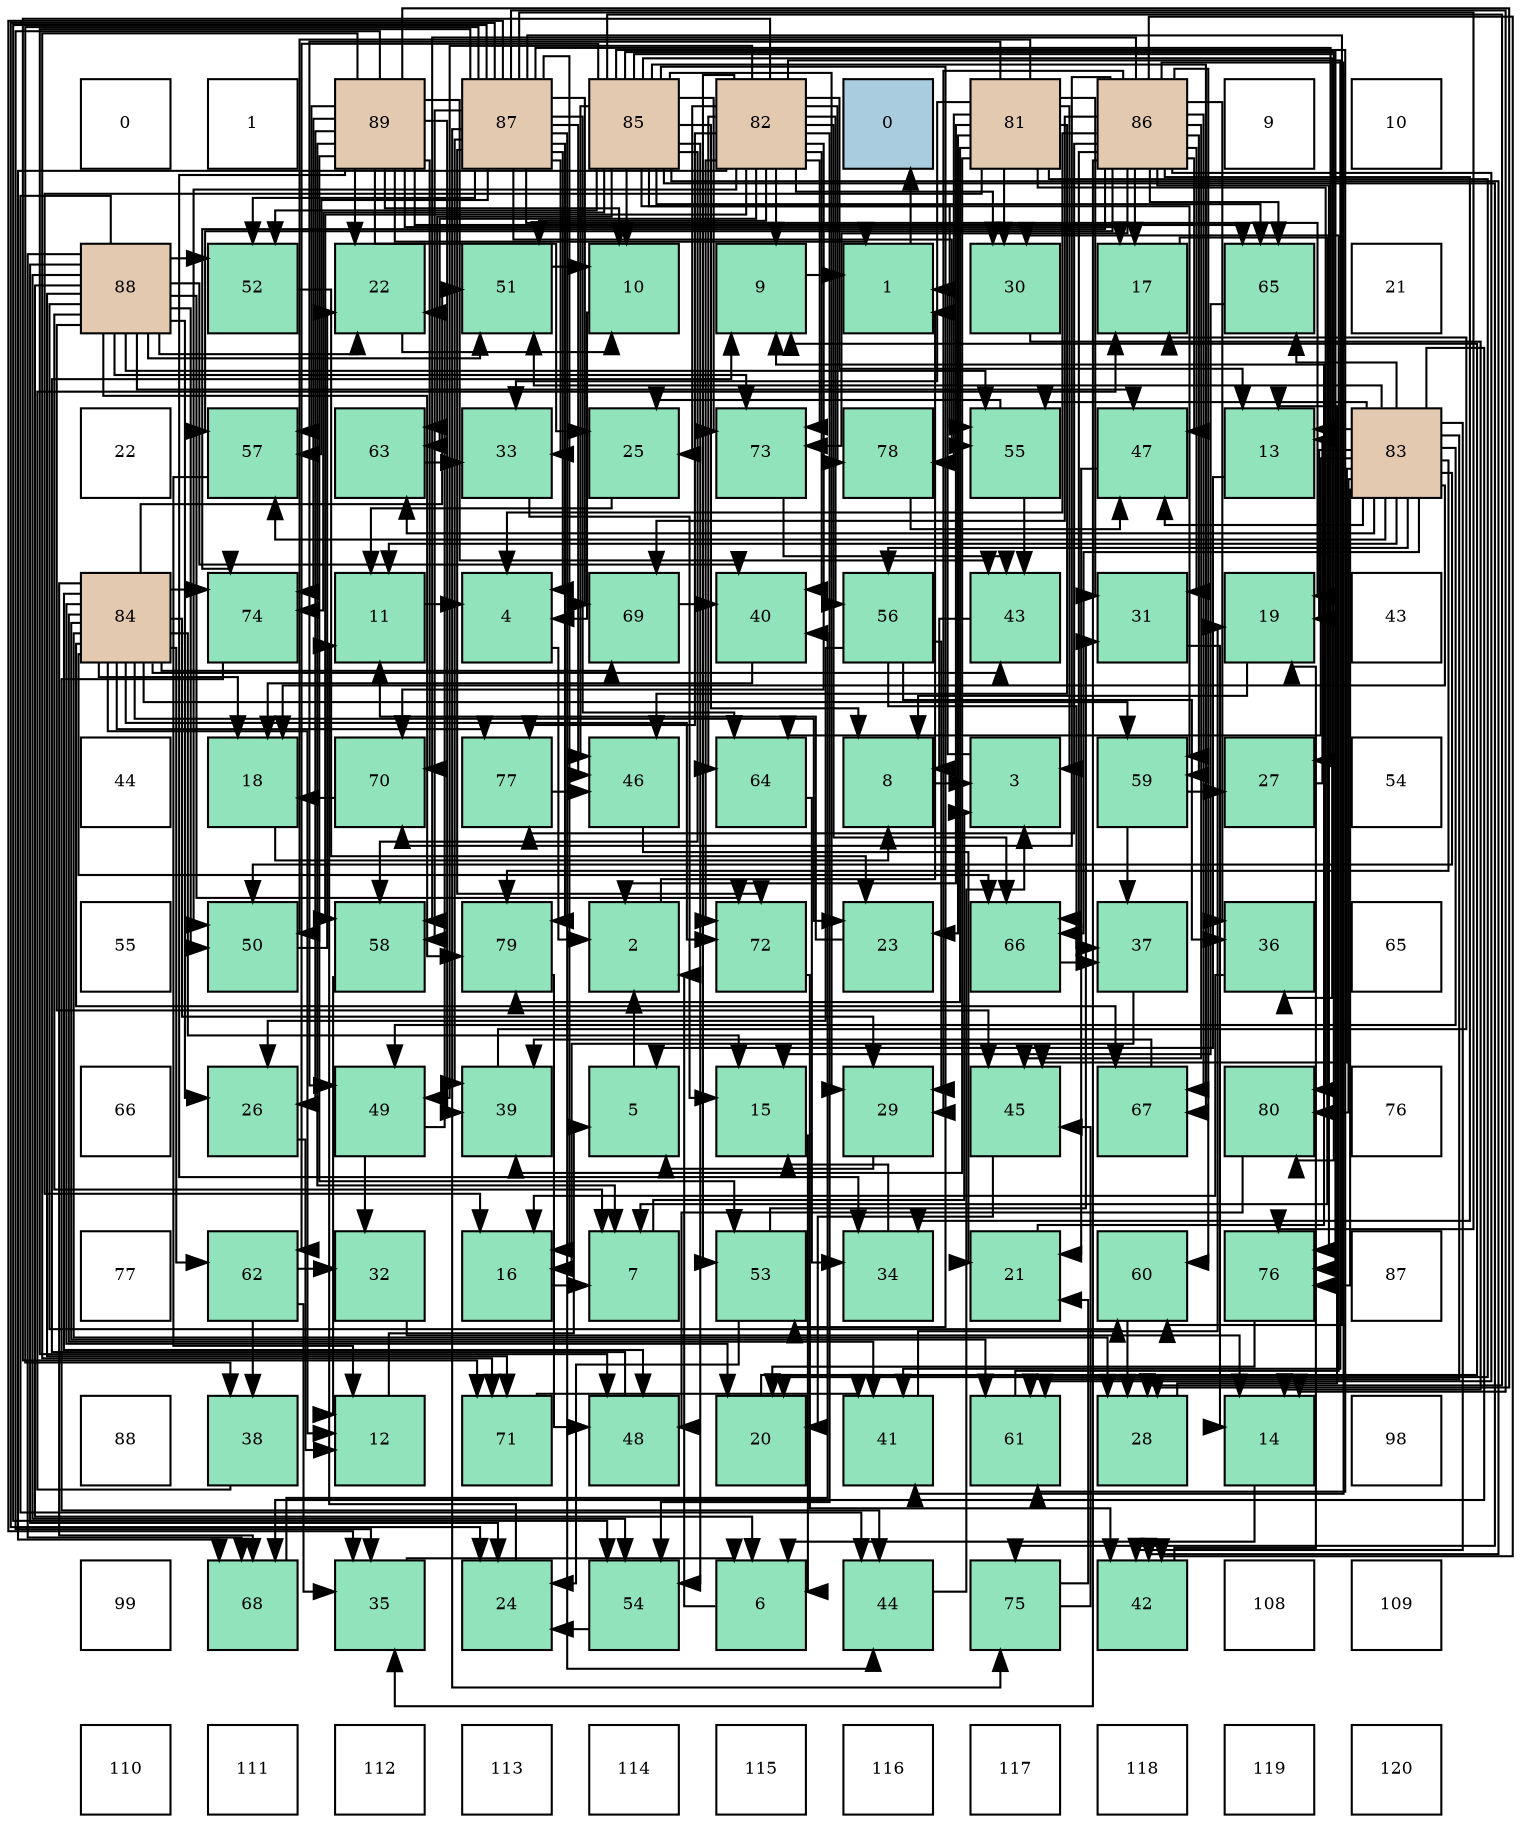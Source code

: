 digraph layout{
 rankdir=TB;
 splines=ortho;
 node [style=filled shape=square fixedsize=true width=0.6];
0[label="0", fontsize=8, fillcolor="#ffffff"];
1[label="1", fontsize=8, fillcolor="#ffffff"];
2[label="89", fontsize=8, fillcolor="#e3c9af"];
3[label="87", fontsize=8, fillcolor="#e3c9af"];
4[label="85", fontsize=8, fillcolor="#e3c9af"];
5[label="82", fontsize=8, fillcolor="#e3c9af"];
6[label="0", fontsize=8, fillcolor="#a9ccde"];
7[label="81", fontsize=8, fillcolor="#e3c9af"];
8[label="86", fontsize=8, fillcolor="#e3c9af"];
9[label="9", fontsize=8, fillcolor="#ffffff"];
10[label="10", fontsize=8, fillcolor="#ffffff"];
11[label="88", fontsize=8, fillcolor="#e3c9af"];
12[label="52", fontsize=8, fillcolor="#91e3bb"];
13[label="22", fontsize=8, fillcolor="#91e3bb"];
14[label="51", fontsize=8, fillcolor="#91e3bb"];
15[label="10", fontsize=8, fillcolor="#91e3bb"];
16[label="9", fontsize=8, fillcolor="#91e3bb"];
17[label="1", fontsize=8, fillcolor="#91e3bb"];
18[label="30", fontsize=8, fillcolor="#91e3bb"];
19[label="17", fontsize=8, fillcolor="#91e3bb"];
20[label="65", fontsize=8, fillcolor="#91e3bb"];
21[label="21", fontsize=8, fillcolor="#ffffff"];
22[label="22", fontsize=8, fillcolor="#ffffff"];
23[label="57", fontsize=8, fillcolor="#91e3bb"];
24[label="63", fontsize=8, fillcolor="#91e3bb"];
25[label="33", fontsize=8, fillcolor="#91e3bb"];
26[label="25", fontsize=8, fillcolor="#91e3bb"];
27[label="73", fontsize=8, fillcolor="#91e3bb"];
28[label="78", fontsize=8, fillcolor="#91e3bb"];
29[label="55", fontsize=8, fillcolor="#91e3bb"];
30[label="47", fontsize=8, fillcolor="#91e3bb"];
31[label="13", fontsize=8, fillcolor="#91e3bb"];
32[label="83", fontsize=8, fillcolor="#e3c9af"];
33[label="84", fontsize=8, fillcolor="#e3c9af"];
34[label="74", fontsize=8, fillcolor="#91e3bb"];
35[label="11", fontsize=8, fillcolor="#91e3bb"];
36[label="4", fontsize=8, fillcolor="#91e3bb"];
37[label="69", fontsize=8, fillcolor="#91e3bb"];
38[label="40", fontsize=8, fillcolor="#91e3bb"];
39[label="56", fontsize=8, fillcolor="#91e3bb"];
40[label="43", fontsize=8, fillcolor="#91e3bb"];
41[label="31", fontsize=8, fillcolor="#91e3bb"];
42[label="19", fontsize=8, fillcolor="#91e3bb"];
43[label="43", fontsize=8, fillcolor="#ffffff"];
44[label="44", fontsize=8, fillcolor="#ffffff"];
45[label="18", fontsize=8, fillcolor="#91e3bb"];
46[label="70", fontsize=8, fillcolor="#91e3bb"];
47[label="77", fontsize=8, fillcolor="#91e3bb"];
48[label="46", fontsize=8, fillcolor="#91e3bb"];
49[label="64", fontsize=8, fillcolor="#91e3bb"];
50[label="8", fontsize=8, fillcolor="#91e3bb"];
51[label="3", fontsize=8, fillcolor="#91e3bb"];
52[label="59", fontsize=8, fillcolor="#91e3bb"];
53[label="27", fontsize=8, fillcolor="#91e3bb"];
54[label="54", fontsize=8, fillcolor="#ffffff"];
55[label="55", fontsize=8, fillcolor="#ffffff"];
56[label="50", fontsize=8, fillcolor="#91e3bb"];
57[label="58", fontsize=8, fillcolor="#91e3bb"];
58[label="79", fontsize=8, fillcolor="#91e3bb"];
59[label="2", fontsize=8, fillcolor="#91e3bb"];
60[label="72", fontsize=8, fillcolor="#91e3bb"];
61[label="23", fontsize=8, fillcolor="#91e3bb"];
62[label="66", fontsize=8, fillcolor="#91e3bb"];
63[label="37", fontsize=8, fillcolor="#91e3bb"];
64[label="36", fontsize=8, fillcolor="#91e3bb"];
65[label="65", fontsize=8, fillcolor="#ffffff"];
66[label="66", fontsize=8, fillcolor="#ffffff"];
67[label="26", fontsize=8, fillcolor="#91e3bb"];
68[label="49", fontsize=8, fillcolor="#91e3bb"];
69[label="39", fontsize=8, fillcolor="#91e3bb"];
70[label="5", fontsize=8, fillcolor="#91e3bb"];
71[label="15", fontsize=8, fillcolor="#91e3bb"];
72[label="29", fontsize=8, fillcolor="#91e3bb"];
73[label="45", fontsize=8, fillcolor="#91e3bb"];
74[label="67", fontsize=8, fillcolor="#91e3bb"];
75[label="80", fontsize=8, fillcolor="#91e3bb"];
76[label="76", fontsize=8, fillcolor="#ffffff"];
77[label="77", fontsize=8, fillcolor="#ffffff"];
78[label="62", fontsize=8, fillcolor="#91e3bb"];
79[label="32", fontsize=8, fillcolor="#91e3bb"];
80[label="16", fontsize=8, fillcolor="#91e3bb"];
81[label="7", fontsize=8, fillcolor="#91e3bb"];
82[label="53", fontsize=8, fillcolor="#91e3bb"];
83[label="34", fontsize=8, fillcolor="#91e3bb"];
84[label="21", fontsize=8, fillcolor="#91e3bb"];
85[label="60", fontsize=8, fillcolor="#91e3bb"];
86[label="76", fontsize=8, fillcolor="#91e3bb"];
87[label="87", fontsize=8, fillcolor="#ffffff"];
88[label="88", fontsize=8, fillcolor="#ffffff"];
89[label="38", fontsize=8, fillcolor="#91e3bb"];
90[label="12", fontsize=8, fillcolor="#91e3bb"];
91[label="71", fontsize=8, fillcolor="#91e3bb"];
92[label="48", fontsize=8, fillcolor="#91e3bb"];
93[label="20", fontsize=8, fillcolor="#91e3bb"];
94[label="41", fontsize=8, fillcolor="#91e3bb"];
95[label="61", fontsize=8, fillcolor="#91e3bb"];
96[label="28", fontsize=8, fillcolor="#91e3bb"];
97[label="14", fontsize=8, fillcolor="#91e3bb"];
98[label="98", fontsize=8, fillcolor="#ffffff"];
99[label="99", fontsize=8, fillcolor="#ffffff"];
100[label="68", fontsize=8, fillcolor="#91e3bb"];
101[label="35", fontsize=8, fillcolor="#91e3bb"];
102[label="24", fontsize=8, fillcolor="#91e3bb"];
103[label="54", fontsize=8, fillcolor="#91e3bb"];
104[label="6", fontsize=8, fillcolor="#91e3bb"];
105[label="44", fontsize=8, fillcolor="#91e3bb"];
106[label="75", fontsize=8, fillcolor="#91e3bb"];
107[label="42", fontsize=8, fillcolor="#91e3bb"];
108[label="108", fontsize=8, fillcolor="#ffffff"];
109[label="109", fontsize=8, fillcolor="#ffffff"];
110[label="110", fontsize=8, fillcolor="#ffffff"];
111[label="111", fontsize=8, fillcolor="#ffffff"];
112[label="112", fontsize=8, fillcolor="#ffffff"];
113[label="113", fontsize=8, fillcolor="#ffffff"];
114[label="114", fontsize=8, fillcolor="#ffffff"];
115[label="115", fontsize=8, fillcolor="#ffffff"];
116[label="116", fontsize=8, fillcolor="#ffffff"];
117[label="117", fontsize=8, fillcolor="#ffffff"];
118[label="118", fontsize=8, fillcolor="#ffffff"];
119[label="119", fontsize=8, fillcolor="#ffffff"];
120[label="120", fontsize=8, fillcolor="#ffffff"];
edge [constraint=false, style=vis];17 -> 6;
59 -> 17;
51 -> 17;
36 -> 59;
70 -> 59;
104 -> 59;
81 -> 51;
50 -> 51;
16 -> 17;
15 -> 36;
35 -> 36;
90 -> 70;
31 -> 70;
97 -> 104;
71 -> 104;
80 -> 81;
19 -> 81;
45 -> 50;
42 -> 50;
93 -> 16;
84 -> 16;
13 -> 15;
61 -> 35;
102 -> 35;
26 -> 35;
67 -> 90;
53 -> 31;
96 -> 31;
72 -> 70;
18 -> 97;
41 -> 97;
79 -> 97;
25 -> 71;
83 -> 71;
101 -> 104;
64 -> 80;
63 -> 80;
89 -> 19;
69 -> 19;
38 -> 45;
94 -> 42;
107 -> 42;
40 -> 50;
105 -> 51;
73 -> 93;
48 -> 84;
30 -> 84;
92 -> 16;
68 -> 13;
68 -> 79;
56 -> 13;
14 -> 15;
12 -> 61;
82 -> 102;
82 -> 41;
103 -> 102;
29 -> 26;
29 -> 40;
39 -> 67;
39 -> 72;
39 -> 64;
39 -> 63;
23 -> 90;
57 -> 90;
52 -> 53;
52 -> 63;
85 -> 96;
95 -> 18;
78 -> 79;
78 -> 101;
78 -> 89;
24 -> 25;
49 -> 83;
20 -> 71;
62 -> 63;
74 -> 69;
100 -> 38;
37 -> 38;
46 -> 45;
91 -> 94;
60 -> 107;
27 -> 40;
34 -> 105;
106 -> 84;
106 -> 73;
86 -> 93;
47 -> 48;
28 -> 30;
58 -> 92;
75 -> 92;
7 -> 59;
7 -> 51;
7 -> 80;
7 -> 93;
7 -> 61;
7 -> 18;
7 -> 41;
7 -> 25;
7 -> 69;
7 -> 48;
7 -> 68;
7 -> 56;
7 -> 28;
7 -> 58;
7 -> 75;
5 -> 16;
5 -> 31;
5 -> 26;
5 -> 18;
5 -> 38;
5 -> 94;
5 -> 68;
5 -> 56;
5 -> 14;
5 -> 82;
5 -> 103;
5 -> 39;
5 -> 57;
5 -> 24;
5 -> 49;
5 -> 62;
5 -> 100;
5 -> 46;
5 -> 91;
5 -> 60;
5 -> 27;
5 -> 47;
5 -> 28;
32 -> 35;
32 -> 31;
32 -> 45;
32 -> 42;
32 -> 107;
32 -> 73;
32 -> 30;
32 -> 68;
32 -> 56;
32 -> 14;
32 -> 29;
32 -> 39;
32 -> 23;
32 -> 95;
32 -> 24;
32 -> 49;
32 -> 20;
32 -> 62;
32 -> 100;
32 -> 86;
32 -> 58;
32 -> 75;
33 -> 90;
33 -> 71;
33 -> 45;
33 -> 93;
33 -> 61;
33 -> 96;
33 -> 72;
33 -> 94;
33 -> 40;
33 -> 92;
33 -> 14;
33 -> 52;
33 -> 95;
33 -> 78;
33 -> 62;
33 -> 74;
33 -> 100;
33 -> 37;
33 -> 60;
33 -> 34;
33 -> 47;
4 -> 50;
4 -> 15;
4 -> 96;
4 -> 72;
4 -> 64;
4 -> 107;
4 -> 48;
4 -> 12;
4 -> 82;
4 -> 103;
4 -> 29;
4 -> 57;
4 -> 52;
4 -> 95;
4 -> 78;
4 -> 24;
4 -> 20;
4 -> 74;
4 -> 27;
4 -> 34;
4 -> 106;
4 -> 86;
4 -> 75;
8 -> 36;
8 -> 19;
8 -> 72;
8 -> 41;
8 -> 83;
8 -> 101;
8 -> 64;
8 -> 94;
8 -> 107;
8 -> 73;
8 -> 30;
8 -> 23;
8 -> 57;
8 -> 52;
8 -> 85;
8 -> 95;
8 -> 20;
8 -> 62;
8 -> 74;
8 -> 37;
8 -> 46;
8 -> 27;
8 -> 34;
8 -> 86;
8 -> 47;
3 -> 36;
3 -> 97;
3 -> 80;
3 -> 42;
3 -> 102;
3 -> 53;
3 -> 25;
3 -> 101;
3 -> 89;
3 -> 69;
3 -> 105;
3 -> 48;
3 -> 92;
3 -> 12;
3 -> 103;
3 -> 29;
3 -> 23;
3 -> 57;
3 -> 85;
3 -> 49;
3 -> 37;
3 -> 60;
3 -> 106;
3 -> 86;
3 -> 58;
11 -> 104;
11 -> 81;
11 -> 13;
11 -> 102;
11 -> 67;
11 -> 38;
11 -> 105;
11 -> 73;
11 -> 30;
11 -> 56;
11 -> 14;
11 -> 12;
11 -> 103;
11 -> 29;
11 -> 85;
11 -> 100;
11 -> 91;
11 -> 60;
11 -> 27;
11 -> 58;
2 -> 17;
2 -> 81;
2 -> 15;
2 -> 19;
2 -> 13;
2 -> 26;
2 -> 67;
2 -> 96;
2 -> 83;
2 -> 101;
2 -> 69;
2 -> 40;
2 -> 82;
2 -> 23;
2 -> 20;
2 -> 46;
2 -> 91;
2 -> 34;
edge [constraint=true, style=invis];
0 -> 11 -> 22 -> 33 -> 44 -> 55 -> 66 -> 77 -> 88 -> 99 -> 110;
1 -> 12 -> 23 -> 34 -> 45 -> 56 -> 67 -> 78 -> 89 -> 100 -> 111;
2 -> 13 -> 24 -> 35 -> 46 -> 57 -> 68 -> 79 -> 90 -> 101 -> 112;
3 -> 14 -> 25 -> 36 -> 47 -> 58 -> 69 -> 80 -> 91 -> 102 -> 113;
4 -> 15 -> 26 -> 37 -> 48 -> 59 -> 70 -> 81 -> 92 -> 103 -> 114;
5 -> 16 -> 27 -> 38 -> 49 -> 60 -> 71 -> 82 -> 93 -> 104 -> 115;
6 -> 17 -> 28 -> 39 -> 50 -> 61 -> 72 -> 83 -> 94 -> 105 -> 116;
7 -> 18 -> 29 -> 40 -> 51 -> 62 -> 73 -> 84 -> 95 -> 106 -> 117;
8 -> 19 -> 30 -> 41 -> 52 -> 63 -> 74 -> 85 -> 96 -> 107 -> 118;
9 -> 20 -> 31 -> 42 -> 53 -> 64 -> 75 -> 86 -> 97 -> 108 -> 119;
10 -> 21 -> 32 -> 43 -> 54 -> 65 -> 76 -> 87 -> 98 -> 109 -> 120;
rank = same {0 -> 1 -> 2 -> 3 -> 4 -> 5 -> 6 -> 7 -> 8 -> 9 -> 10};
rank = same {11 -> 12 -> 13 -> 14 -> 15 -> 16 -> 17 -> 18 -> 19 -> 20 -> 21};
rank = same {22 -> 23 -> 24 -> 25 -> 26 -> 27 -> 28 -> 29 -> 30 -> 31 -> 32};
rank = same {33 -> 34 -> 35 -> 36 -> 37 -> 38 -> 39 -> 40 -> 41 -> 42 -> 43};
rank = same {44 -> 45 -> 46 -> 47 -> 48 -> 49 -> 50 -> 51 -> 52 -> 53 -> 54};
rank = same {55 -> 56 -> 57 -> 58 -> 59 -> 60 -> 61 -> 62 -> 63 -> 64 -> 65};
rank = same {66 -> 67 -> 68 -> 69 -> 70 -> 71 -> 72 -> 73 -> 74 -> 75 -> 76};
rank = same {77 -> 78 -> 79 -> 80 -> 81 -> 82 -> 83 -> 84 -> 85 -> 86 -> 87};
rank = same {88 -> 89 -> 90 -> 91 -> 92 -> 93 -> 94 -> 95 -> 96 -> 97 -> 98};
rank = same {99 -> 100 -> 101 -> 102 -> 103 -> 104 -> 105 -> 106 -> 107 -> 108 -> 109};
rank = same {110 -> 111 -> 112 -> 113 -> 114 -> 115 -> 116 -> 117 -> 118 -> 119 -> 120};
}